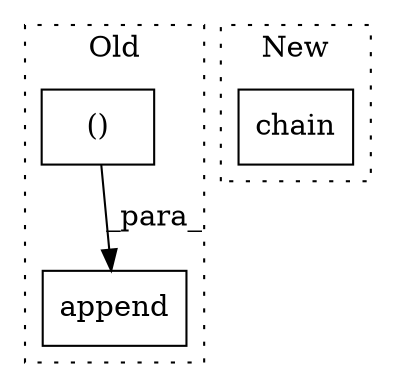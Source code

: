 digraph G {
subgraph cluster0 {
1 [label="append" a="32" s="2322,2347" l="7,1" shape="box"];
3 [label="()" a="106" s="2023" l="27" shape="box"];
label = "Old";
style="dotted";
}
subgraph cluster1 {
2 [label="chain" a="32" s="1974,2029" l="6,1" shape="box"];
label = "New";
style="dotted";
}
3 -> 1 [label="_para_"];
}